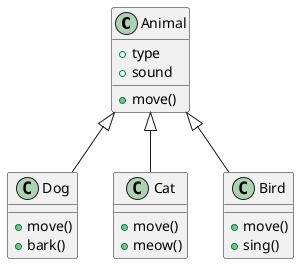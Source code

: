 @startuml

class Animal {
 +type
 +sound
 +move()
}
class Dog extends Animal{
 +move()
 +bark()
}
class Cat extends Animal{
 +move()
 +meow()
}
class Bird extends Animal{
 +move()
 +sing()
}

@enduml